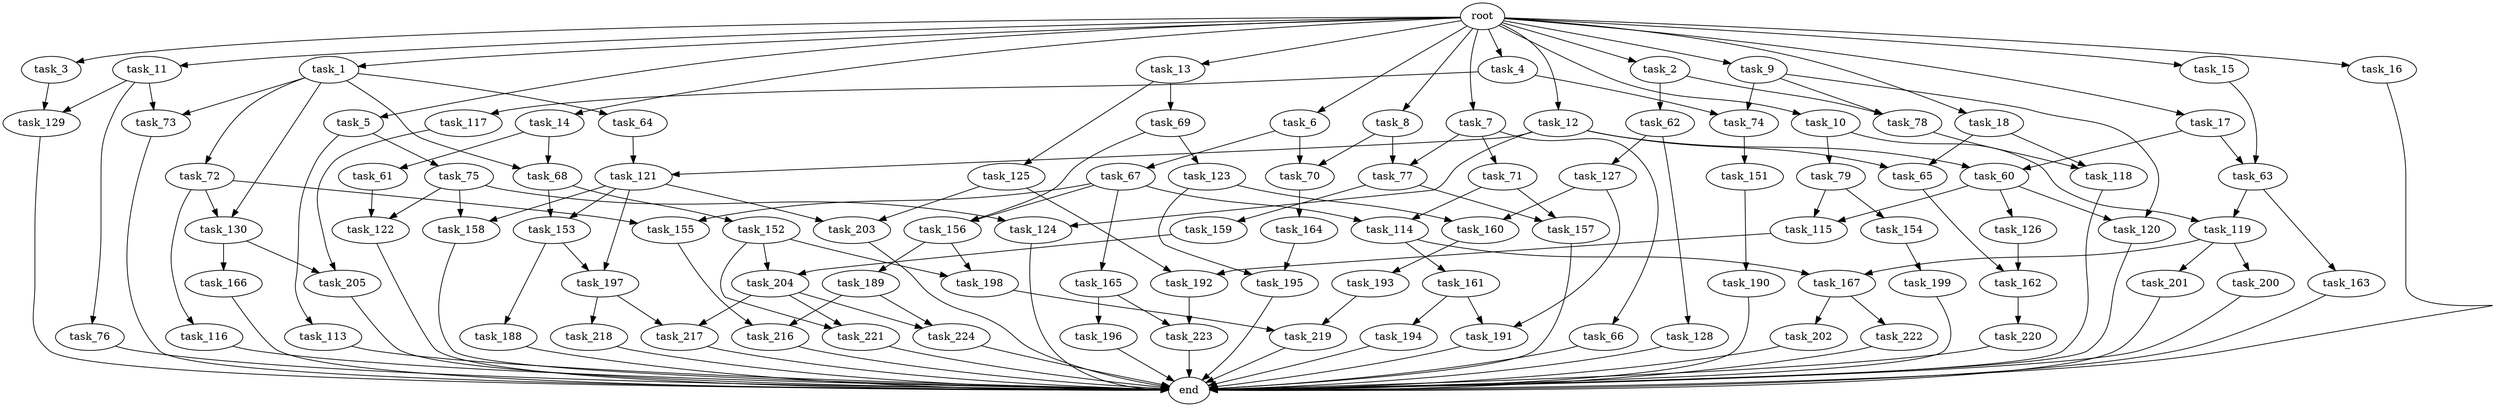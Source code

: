 digraph G {
  root [size="0.000000"];
  task_1 [size="1.024000"];
  task_2 [size="1.024000"];
  task_3 [size="1.024000"];
  task_4 [size="1.024000"];
  task_5 [size="1.024000"];
  task_6 [size="1.024000"];
  task_7 [size="1.024000"];
  task_8 [size="1.024000"];
  task_9 [size="1.024000"];
  task_10 [size="1.024000"];
  task_11 [size="1.024000"];
  task_12 [size="1.024000"];
  task_13 [size="1.024000"];
  task_14 [size="1.024000"];
  task_15 [size="1.024000"];
  task_16 [size="1.024000"];
  task_17 [size="1.024000"];
  task_18 [size="1.024000"];
  task_60 [size="343597383.680000"];
  task_61 [size="137438953.472000"];
  task_62 [size="858993459.200000"];
  task_63 [size="584115552.256000"];
  task_64 [size="309237645.312000"];
  task_65 [size="386547056.640000"];
  task_66 [size="695784701.952000"];
  task_67 [size="137438953.472000"];
  task_68 [size="446676598.784000"];
  task_69 [size="858993459.200000"];
  task_70 [size="996432412.672000"];
  task_71 [size="695784701.952000"];
  task_72 [size="309237645.312000"];
  task_73 [size="343597383.680000"];
  task_74 [size="1717986918.400000"];
  task_75 [size="549755813.888000"];
  task_76 [size="34359738.368000"];
  task_77 [size="1554778161.152000"];
  task_78 [size="1717986918.400000"];
  task_79 [size="137438953.472000"];
  task_113 [size="549755813.888000"];
  task_114 [size="274877906.944000"];
  task_115 [size="833223655.424000"];
  task_116 [size="137438953.472000"];
  task_117 [size="858993459.200000"];
  task_118 [size="773094113.280000"];
  task_119 [size="352187318.272000"];
  task_120 [size="996432412.672000"];
  task_121 [size="343597383.680000"];
  task_122 [size="274877906.944000"];
  task_123 [size="858993459.200000"];
  task_124 [size="446676598.784000"];
  task_125 [size="858993459.200000"];
  task_126 [size="137438953.472000"];
  task_127 [size="137438953.472000"];
  task_128 [size="137438953.472000"];
  task_129 [size="893353197.568000"];
  task_130 [size="446676598.784000"];
  task_151 [size="549755813.888000"];
  task_152 [size="695784701.952000"];
  task_153 [size="833223655.424000"];
  task_154 [size="695784701.952000"];
  task_155 [size="274877906.944000"];
  task_156 [size="996432412.672000"];
  task_157 [size="446676598.784000"];
  task_158 [size="274877906.944000"];
  task_159 [size="309237645.312000"];
  task_160 [size="627065225.216000"];
  task_161 [size="309237645.312000"];
  task_162 [size="171798691.840000"];
  task_163 [size="214748364.800000"];
  task_164 [size="549755813.888000"];
  task_165 [size="137438953.472000"];
  task_166 [size="77309411.328000"];
  task_167 [size="523986010.112000"];
  task_188 [size="34359738.368000"];
  task_189 [size="34359738.368000"];
  task_190 [size="34359738.368000"];
  task_191 [size="1245540515.840000"];
  task_192 [size="1245540515.840000"];
  task_193 [size="77309411.328000"];
  task_194 [size="695784701.952000"];
  task_195 [size="292057776.128000"];
  task_196 [size="214748364.800000"];
  task_197 [size="171798691.840000"];
  task_198 [size="584115552.256000"];
  task_199 [size="77309411.328000"];
  task_200 [size="214748364.800000"];
  task_201 [size="214748364.800000"];
  task_202 [size="695784701.952000"];
  task_203 [size="687194767.360000"];
  task_204 [size="627065225.216000"];
  task_205 [size="292057776.128000"];
  task_216 [size="343597383.680000"];
  task_217 [size="936302870.528000"];
  task_218 [size="77309411.328000"];
  task_219 [size="274877906.944000"];
  task_220 [size="858993459.200000"];
  task_221 [size="1408749273.088000"];
  task_222 [size="695784701.952000"];
  task_223 [size="352187318.272000"];
  task_224 [size="893353197.568000"];
  end [size="0.000000"];

  root -> task_1 [size="1.000000"];
  root -> task_2 [size="1.000000"];
  root -> task_3 [size="1.000000"];
  root -> task_4 [size="1.000000"];
  root -> task_5 [size="1.000000"];
  root -> task_6 [size="1.000000"];
  root -> task_7 [size="1.000000"];
  root -> task_8 [size="1.000000"];
  root -> task_9 [size="1.000000"];
  root -> task_10 [size="1.000000"];
  root -> task_11 [size="1.000000"];
  root -> task_12 [size="1.000000"];
  root -> task_13 [size="1.000000"];
  root -> task_14 [size="1.000000"];
  root -> task_15 [size="1.000000"];
  root -> task_16 [size="1.000000"];
  root -> task_17 [size="1.000000"];
  root -> task_18 [size="1.000000"];
  task_1 -> task_64 [size="301989888.000000"];
  task_1 -> task_68 [size="301989888.000000"];
  task_1 -> task_72 [size="301989888.000000"];
  task_1 -> task_73 [size="301989888.000000"];
  task_1 -> task_130 [size="301989888.000000"];
  task_2 -> task_62 [size="838860800.000000"];
  task_2 -> task_78 [size="838860800.000000"];
  task_3 -> task_129 [size="838860800.000000"];
  task_4 -> task_74 [size="838860800.000000"];
  task_4 -> task_117 [size="838860800.000000"];
  task_5 -> task_75 [size="536870912.000000"];
  task_5 -> task_113 [size="536870912.000000"];
  task_6 -> task_67 [size="134217728.000000"];
  task_6 -> task_70 [size="134217728.000000"];
  task_7 -> task_66 [size="679477248.000000"];
  task_7 -> task_71 [size="679477248.000000"];
  task_7 -> task_77 [size="679477248.000000"];
  task_8 -> task_70 [size="838860800.000000"];
  task_8 -> task_77 [size="838860800.000000"];
  task_9 -> task_74 [size="838860800.000000"];
  task_9 -> task_78 [size="838860800.000000"];
  task_9 -> task_120 [size="838860800.000000"];
  task_10 -> task_79 [size="134217728.000000"];
  task_10 -> task_119 [size="134217728.000000"];
  task_11 -> task_73 [size="33554432.000000"];
  task_11 -> task_76 [size="33554432.000000"];
  task_11 -> task_129 [size="33554432.000000"];
  task_12 -> task_60 [size="301989888.000000"];
  task_12 -> task_65 [size="301989888.000000"];
  task_12 -> task_121 [size="301989888.000000"];
  task_12 -> task_124 [size="301989888.000000"];
  task_13 -> task_69 [size="838860800.000000"];
  task_13 -> task_125 [size="838860800.000000"];
  task_14 -> task_61 [size="134217728.000000"];
  task_14 -> task_68 [size="134217728.000000"];
  task_15 -> task_63 [size="536870912.000000"];
  task_16 -> end [size="1.000000"];
  task_17 -> task_60 [size="33554432.000000"];
  task_17 -> task_63 [size="33554432.000000"];
  task_18 -> task_65 [size="75497472.000000"];
  task_18 -> task_118 [size="75497472.000000"];
  task_60 -> task_115 [size="134217728.000000"];
  task_60 -> task_120 [size="134217728.000000"];
  task_60 -> task_126 [size="134217728.000000"];
  task_61 -> task_122 [size="134217728.000000"];
  task_62 -> task_127 [size="134217728.000000"];
  task_62 -> task_128 [size="134217728.000000"];
  task_63 -> task_119 [size="209715200.000000"];
  task_63 -> task_163 [size="209715200.000000"];
  task_64 -> task_121 [size="33554432.000000"];
  task_65 -> task_162 [size="33554432.000000"];
  task_66 -> end [size="1.000000"];
  task_67 -> task_114 [size="134217728.000000"];
  task_67 -> task_155 [size="134217728.000000"];
  task_67 -> task_156 [size="134217728.000000"];
  task_67 -> task_165 [size="134217728.000000"];
  task_68 -> task_152 [size="679477248.000000"];
  task_68 -> task_153 [size="679477248.000000"];
  task_69 -> task_123 [size="838860800.000000"];
  task_69 -> task_156 [size="838860800.000000"];
  task_70 -> task_164 [size="536870912.000000"];
  task_71 -> task_114 [size="134217728.000000"];
  task_71 -> task_157 [size="134217728.000000"];
  task_72 -> task_116 [size="134217728.000000"];
  task_72 -> task_130 [size="134217728.000000"];
  task_72 -> task_155 [size="134217728.000000"];
  task_73 -> end [size="1.000000"];
  task_74 -> task_151 [size="536870912.000000"];
  task_75 -> task_122 [size="134217728.000000"];
  task_75 -> task_124 [size="134217728.000000"];
  task_75 -> task_158 [size="134217728.000000"];
  task_76 -> end [size="1.000000"];
  task_77 -> task_157 [size="301989888.000000"];
  task_77 -> task_159 [size="301989888.000000"];
  task_78 -> task_118 [size="679477248.000000"];
  task_79 -> task_115 [size="679477248.000000"];
  task_79 -> task_154 [size="679477248.000000"];
  task_113 -> end [size="1.000000"];
  task_114 -> task_161 [size="301989888.000000"];
  task_114 -> task_167 [size="301989888.000000"];
  task_115 -> task_192 [size="679477248.000000"];
  task_116 -> end [size="1.000000"];
  task_117 -> task_205 [size="209715200.000000"];
  task_118 -> end [size="1.000000"];
  task_119 -> task_167 [size="209715200.000000"];
  task_119 -> task_200 [size="209715200.000000"];
  task_119 -> task_201 [size="209715200.000000"];
  task_120 -> end [size="1.000000"];
  task_121 -> task_153 [size="134217728.000000"];
  task_121 -> task_158 [size="134217728.000000"];
  task_121 -> task_197 [size="134217728.000000"];
  task_121 -> task_203 [size="134217728.000000"];
  task_122 -> end [size="1.000000"];
  task_123 -> task_160 [size="75497472.000000"];
  task_123 -> task_195 [size="75497472.000000"];
  task_124 -> end [size="1.000000"];
  task_125 -> task_192 [size="536870912.000000"];
  task_125 -> task_203 [size="536870912.000000"];
  task_126 -> task_162 [size="134217728.000000"];
  task_127 -> task_160 [size="536870912.000000"];
  task_127 -> task_191 [size="536870912.000000"];
  task_128 -> end [size="1.000000"];
  task_129 -> end [size="1.000000"];
  task_130 -> task_166 [size="75497472.000000"];
  task_130 -> task_205 [size="75497472.000000"];
  task_151 -> task_190 [size="33554432.000000"];
  task_152 -> task_198 [size="536870912.000000"];
  task_152 -> task_204 [size="536870912.000000"];
  task_152 -> task_221 [size="536870912.000000"];
  task_153 -> task_188 [size="33554432.000000"];
  task_153 -> task_197 [size="33554432.000000"];
  task_154 -> task_199 [size="75497472.000000"];
  task_155 -> task_216 [size="301989888.000000"];
  task_156 -> task_189 [size="33554432.000000"];
  task_156 -> task_198 [size="33554432.000000"];
  task_157 -> end [size="1.000000"];
  task_158 -> end [size="1.000000"];
  task_159 -> task_204 [size="75497472.000000"];
  task_160 -> task_193 [size="75497472.000000"];
  task_161 -> task_191 [size="679477248.000000"];
  task_161 -> task_194 [size="679477248.000000"];
  task_162 -> task_220 [size="838860800.000000"];
  task_163 -> end [size="1.000000"];
  task_164 -> task_195 [size="209715200.000000"];
  task_165 -> task_196 [size="209715200.000000"];
  task_165 -> task_223 [size="209715200.000000"];
  task_166 -> end [size="1.000000"];
  task_167 -> task_202 [size="679477248.000000"];
  task_167 -> task_222 [size="679477248.000000"];
  task_188 -> end [size="1.000000"];
  task_189 -> task_216 [size="33554432.000000"];
  task_189 -> task_224 [size="33554432.000000"];
  task_190 -> end [size="1.000000"];
  task_191 -> end [size="1.000000"];
  task_192 -> task_223 [size="134217728.000000"];
  task_193 -> task_219 [size="134217728.000000"];
  task_194 -> end [size="1.000000"];
  task_195 -> end [size="1.000000"];
  task_196 -> end [size="1.000000"];
  task_197 -> task_217 [size="75497472.000000"];
  task_197 -> task_218 [size="75497472.000000"];
  task_198 -> task_219 [size="134217728.000000"];
  task_199 -> end [size="1.000000"];
  task_200 -> end [size="1.000000"];
  task_201 -> end [size="1.000000"];
  task_202 -> end [size="1.000000"];
  task_203 -> end [size="1.000000"];
  task_204 -> task_217 [size="838860800.000000"];
  task_204 -> task_221 [size="838860800.000000"];
  task_204 -> task_224 [size="838860800.000000"];
  task_205 -> end [size="1.000000"];
  task_216 -> end [size="1.000000"];
  task_217 -> end [size="1.000000"];
  task_218 -> end [size="1.000000"];
  task_219 -> end [size="1.000000"];
  task_220 -> end [size="1.000000"];
  task_221 -> end [size="1.000000"];
  task_222 -> end [size="1.000000"];
  task_223 -> end [size="1.000000"];
  task_224 -> end [size="1.000000"];
}
